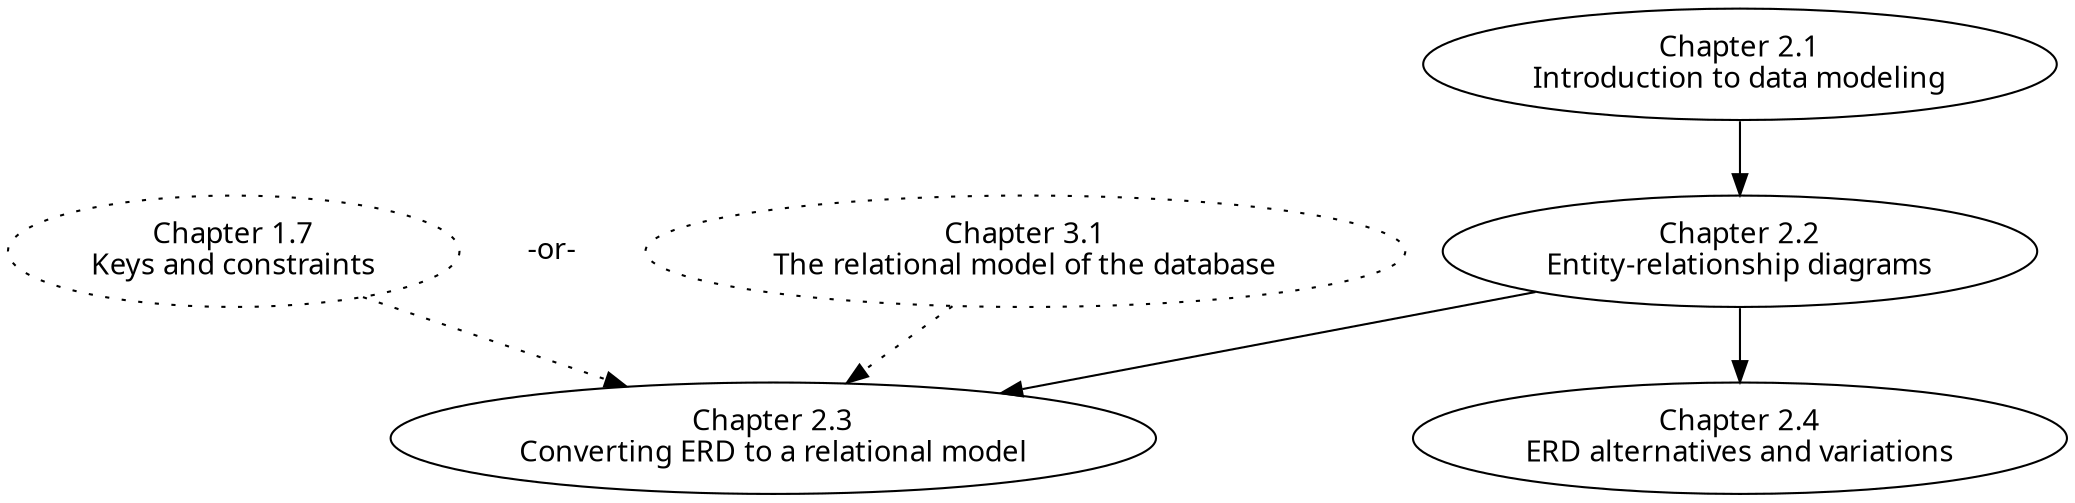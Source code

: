 digraph {

  c1 [ label="Chapter 2.1\nIntroduction to data modeling" fontname="sans-serif"]
  c2 [ label="Chapter 2.2\nEntity-relationship diagrams" fontname="sans-serif"]
  c3 [ label="Chapter 2.3\nConverting ERD to a relational model" fontname="sans-serif"]
  c4 [ label="Chapter 2.4\nERD alternatives and variations"  fontname="sans-serif"]
  c1_7 [ label="Chapter 1.7\nKeys and constraints" fontname="sans-serif" style=dotted]
  c3_1 [ label="Chapter 3.1\nThe relational model of the database"  fontname="sans-serif" style=dotted]
  c_OR [ label="-or-" fontname="sans-serif" shape=none]
  c1 -> c2
  c2 -> c3
  c2 -> c4

  c1_7 -> c3 [style=dotted]
  c_OR -> c3 [style=invisible, arrowhead=none]
  c3_1 -> c3 [style=dotted]

  subgraph {
    rank = same; c1_7; c_OR; c3_1;
    c1_7 -> c_OR -> c3_1 [ style=invisible arrowhead=none ]
  }
}

